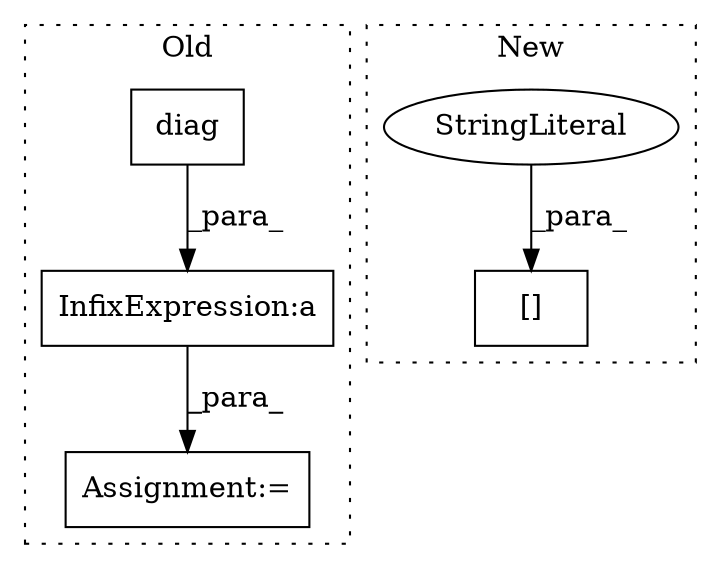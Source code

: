 digraph G {
subgraph cluster0 {
1 [label="diag" a="32" s="3204,3218" l="5,1" shape="box"];
3 [label="Assignment:=" a="7" s="3196" l="1" shape="box"];
4 [label="InfixExpression:a" a="27" s="3225" l="3" shape="box"];
label = "Old";
style="dotted";
}
subgraph cluster1 {
2 [label="[]" a="2" s="3295,3317" l="7,1" shape="box"];
5 [label="StringLiteral" a="45" s="3302" l="15" shape="ellipse"];
label = "New";
style="dotted";
}
1 -> 4 [label="_para_"];
4 -> 3 [label="_para_"];
5 -> 2 [label="_para_"];
}